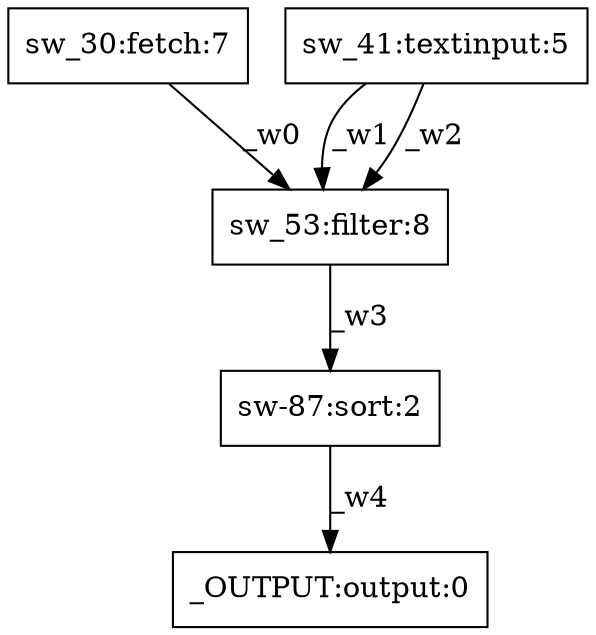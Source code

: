 digraph test1 { node [shape=box] "sw-87" [label="sw-87:sort:2"];"_OUTPUT" [label="_OUTPUT:output:0"];"sw_30" [label="sw_30:fetch:7"];"sw_41" [label="sw_41:textinput:5"];"sw_53" [label="sw_53:filter:8"];"sw_30" -> "sw_53" [label="_w0"];"sw_41" -> "sw_53" [label="_w1"];"sw_41" -> "sw_53" [label="_w2"];"sw_53" -> "sw-87" [label="_w3"];"sw-87" -> "_OUTPUT" [label="_w4"];}